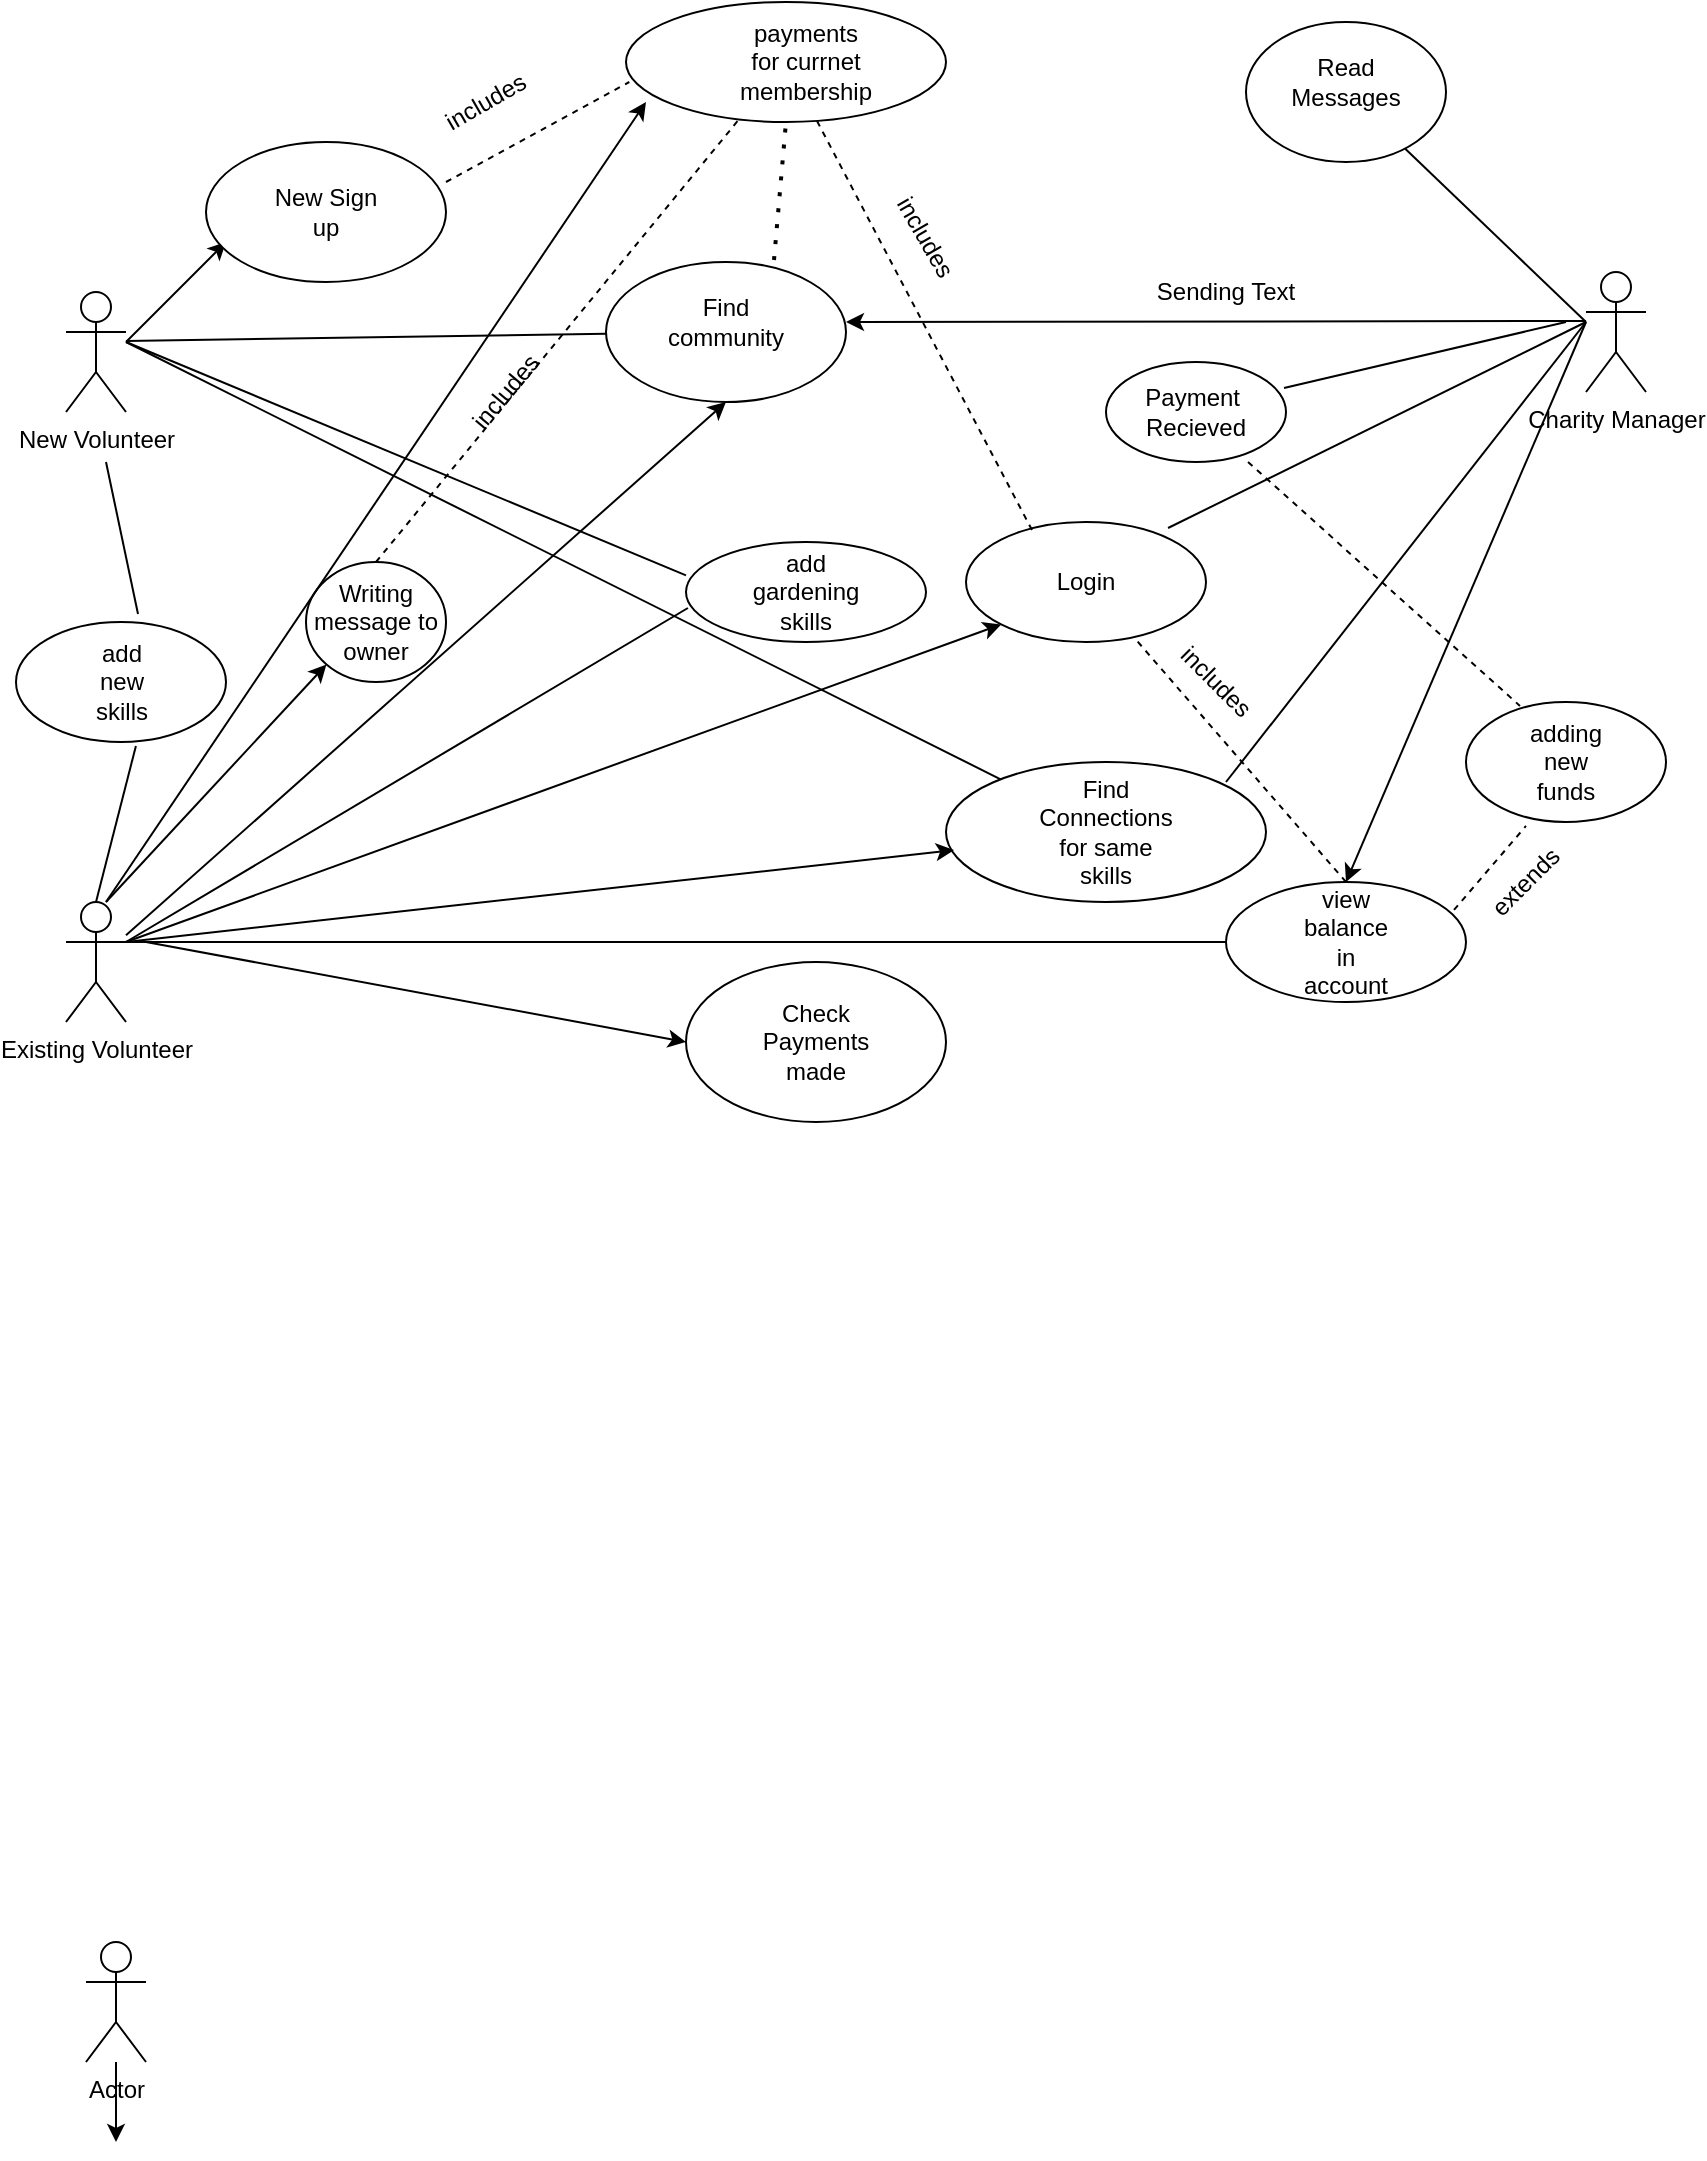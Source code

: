 <mxfile version="14.9.0" type="github">
  <diagram id="uY1XVgS073A_Wf4YaKV7" name="Page-1">
    <mxGraphModel dx="1718" dy="1596" grid="1" gridSize="10" guides="1" tooltips="1" connect="1" arrows="1" fold="1" page="1" pageScale="1" pageWidth="850" pageHeight="1100" math="0" shadow="0">
      <root>
        <mxCell id="0" />
        <mxCell id="1" parent="0" />
        <mxCell id="a72-MfRlyAKctN8nn2GD-4" style="edgeStyle=orthogonalEdgeStyle;rounded=0;orthogonalLoop=1;jettySize=auto;html=1;" edge="1" parent="1" source="a72-MfRlyAKctN8nn2GD-1">
          <mxGeometry relative="1" as="geometry">
            <mxPoint x="55" y="190" as="targetPoint" />
          </mxGeometry>
        </mxCell>
        <mxCell id="a72-MfRlyAKctN8nn2GD-1" value="Actor" style="shape=umlActor;verticalLabelPosition=bottom;verticalAlign=top;html=1;outlineConnect=0;" vertex="1" parent="1">
          <mxGeometry x="40" y="90" width="30" height="60" as="geometry" />
        </mxCell>
        <object label="New Volunteer" id="a72-MfRlyAKctN8nn2GD-5">
          <mxCell style="shape=umlActor;verticalLabelPosition=bottom;verticalAlign=top;html=1;outlineConnect=0;" vertex="1" parent="1">
            <mxGeometry x="30" y="-735" width="30" height="60" as="geometry" />
          </mxCell>
        </object>
        <mxCell id="a72-MfRlyAKctN8nn2GD-6" value="Existing Volunteer" style="shape=umlActor;verticalLabelPosition=bottom;verticalAlign=top;html=1;outlineConnect=0;" vertex="1" parent="1">
          <mxGeometry x="30" y="-430" width="30" height="60" as="geometry" />
        </mxCell>
        <mxCell id="a72-MfRlyAKctN8nn2GD-9" value="" style="endArrow=classic;html=1;" edge="1" parent="1">
          <mxGeometry width="50" height="50" relative="1" as="geometry">
            <mxPoint x="60" y="-710" as="sourcePoint" />
            <mxPoint x="110" y="-760" as="targetPoint" />
          </mxGeometry>
        </mxCell>
        <mxCell id="a72-MfRlyAKctN8nn2GD-10" value="" style="ellipse;whiteSpace=wrap;html=1;" vertex="1" parent="1">
          <mxGeometry x="100" y="-810" width="120" height="70" as="geometry" />
        </mxCell>
        <mxCell id="a72-MfRlyAKctN8nn2GD-12" value="New Sign up" style="text;html=1;strokeColor=none;fillColor=none;align=center;verticalAlign=middle;whiteSpace=wrap;rounded=0;" vertex="1" parent="1">
          <mxGeometry x="125" y="-790" width="70" height="30" as="geometry" />
        </mxCell>
        <mxCell id="a72-MfRlyAKctN8nn2GD-13" value="" style="endArrow=none;dashed=1;html=1;" edge="1" parent="1">
          <mxGeometry width="50" height="50" relative="1" as="geometry">
            <mxPoint x="220" y="-790" as="sourcePoint" />
            <mxPoint x="311.667" y="-840" as="targetPoint" />
          </mxGeometry>
        </mxCell>
        <mxCell id="a72-MfRlyAKctN8nn2GD-16" value="includes" style="text;html=1;strokeColor=none;fillColor=none;align=center;verticalAlign=middle;whiteSpace=wrap;rounded=0;rotation=-30;" vertex="1" parent="1">
          <mxGeometry x="220" y="-840" width="40" height="20" as="geometry" />
        </mxCell>
        <mxCell id="a72-MfRlyAKctN8nn2GD-17" value="" style="ellipse;whiteSpace=wrap;html=1;" vertex="1" parent="1">
          <mxGeometry x="310" y="-880" width="160" height="60" as="geometry" />
        </mxCell>
        <mxCell id="a72-MfRlyAKctN8nn2GD-18" value="payments for currnet membership" style="text;html=1;strokeColor=none;fillColor=none;align=center;verticalAlign=middle;whiteSpace=wrap;rounded=0;" vertex="1" parent="1">
          <mxGeometry x="380" y="-860" width="40" height="20" as="geometry" />
        </mxCell>
        <mxCell id="a72-MfRlyAKctN8nn2GD-20" value="" style="endArrow=none;html=1;" edge="1" parent="1" target="a72-MfRlyAKctN8nn2GD-21">
          <mxGeometry width="50" height="50" relative="1" as="geometry">
            <mxPoint x="60" y="-710.5" as="sourcePoint" />
            <mxPoint x="300" y="-710" as="targetPoint" />
          </mxGeometry>
        </mxCell>
        <mxCell id="a72-MfRlyAKctN8nn2GD-21" value="" style="ellipse;whiteSpace=wrap;html=1;" vertex="1" parent="1">
          <mxGeometry x="300" y="-750" width="120" height="70" as="geometry" />
        </mxCell>
        <mxCell id="a72-MfRlyAKctN8nn2GD-22" value="Find community" style="text;html=1;strokeColor=none;fillColor=none;align=center;verticalAlign=middle;whiteSpace=wrap;rounded=0;" vertex="1" parent="1">
          <mxGeometry x="340" y="-730" width="40" height="20" as="geometry" />
        </mxCell>
        <mxCell id="a72-MfRlyAKctN8nn2GD-24" value="Charity Manager" style="shape=umlActor;verticalLabelPosition=bottom;verticalAlign=top;html=1;outlineConnect=0;" vertex="1" parent="1">
          <mxGeometry x="790" y="-745" width="30" height="60" as="geometry" />
        </mxCell>
        <mxCell id="a72-MfRlyAKctN8nn2GD-26" value="" style="endArrow=classic;html=1;" edge="1" parent="1">
          <mxGeometry width="50" height="50" relative="1" as="geometry">
            <mxPoint x="790" y="-720.5" as="sourcePoint" />
            <mxPoint x="420" y="-720" as="targetPoint" />
          </mxGeometry>
        </mxCell>
        <mxCell id="a72-MfRlyAKctN8nn2GD-27" value="Sending Text" style="text;html=1;strokeColor=none;fillColor=none;align=center;verticalAlign=middle;whiteSpace=wrap;rounded=0;" vertex="1" parent="1">
          <mxGeometry x="570" y="-745" width="80" height="20" as="geometry" />
        </mxCell>
        <mxCell id="a72-MfRlyAKctN8nn2GD-29" value="" style="ellipse;whiteSpace=wrap;html=1;" vertex="1" parent="1">
          <mxGeometry x="150" y="-600" width="70" height="60" as="geometry" />
        </mxCell>
        <mxCell id="a72-MfRlyAKctN8nn2GD-30" value="Writing message to owner" style="text;html=1;strokeColor=none;fillColor=none;align=center;verticalAlign=middle;whiteSpace=wrap;rounded=0;" vertex="1" parent="1">
          <mxGeometry x="150" y="-580" width="70" height="20" as="geometry" />
        </mxCell>
        <mxCell id="a72-MfRlyAKctN8nn2GD-31" style="edgeStyle=orthogonalEdgeStyle;rounded=0;orthogonalLoop=1;jettySize=auto;html=1;exitX=0.5;exitY=1;exitDx=0;exitDy=0;" edge="1" parent="1" source="a72-MfRlyAKctN8nn2GD-30" target="a72-MfRlyAKctN8nn2GD-30">
          <mxGeometry relative="1" as="geometry" />
        </mxCell>
        <mxCell id="a72-MfRlyAKctN8nn2GD-32" value="" style="endArrow=classic;html=1;entryX=0;entryY=1;entryDx=0;entryDy=0;" edge="1" parent="1" target="a72-MfRlyAKctN8nn2GD-29">
          <mxGeometry width="50" height="50" relative="1" as="geometry">
            <mxPoint x="50" y="-430" as="sourcePoint" />
            <mxPoint x="160" y="-540" as="targetPoint" />
          </mxGeometry>
        </mxCell>
        <mxCell id="a72-MfRlyAKctN8nn2GD-34" value="" style="endArrow=none;dashed=1;html=1;exitX=0.5;exitY=0;exitDx=0;exitDy=0;" edge="1" parent="1" source="a72-MfRlyAKctN8nn2GD-29" target="a72-MfRlyAKctN8nn2GD-17">
          <mxGeometry width="50" height="50" relative="1" as="geometry">
            <mxPoint x="220" y="-610" as="sourcePoint" />
            <mxPoint x="270" y="-660" as="targetPoint" />
          </mxGeometry>
        </mxCell>
        <mxCell id="a72-MfRlyAKctN8nn2GD-35" value="includes" style="text;html=1;strokeColor=none;fillColor=none;align=center;verticalAlign=middle;whiteSpace=wrap;rounded=0;rotation=-50;" vertex="1" parent="1">
          <mxGeometry x="230" y="-695" width="40" height="20" as="geometry" />
        </mxCell>
        <mxCell id="a72-MfRlyAKctN8nn2GD-36" value="" style="ellipse;whiteSpace=wrap;html=1;" vertex="1" parent="1">
          <mxGeometry x="5" y="-570" width="105" height="60" as="geometry" />
        </mxCell>
        <mxCell id="a72-MfRlyAKctN8nn2GD-37" value="add new skills" style="text;html=1;strokeColor=none;fillColor=none;align=center;verticalAlign=middle;whiteSpace=wrap;rounded=0;" vertex="1" parent="1">
          <mxGeometry x="37.5" y="-550" width="40" height="20" as="geometry" />
        </mxCell>
        <mxCell id="a72-MfRlyAKctN8nn2GD-38" value="" style="endArrow=none;html=1;entryX=0.571;entryY=1.033;entryDx=0;entryDy=0;entryPerimeter=0;exitX=0.5;exitY=0;exitDx=0;exitDy=0;exitPerimeter=0;" edge="1" parent="1" source="a72-MfRlyAKctN8nn2GD-6" target="a72-MfRlyAKctN8nn2GD-36">
          <mxGeometry width="50" height="50" relative="1" as="geometry">
            <mxPoint x="50" y="-440" as="sourcePoint" />
            <mxPoint x="70" y="-480" as="targetPoint" />
          </mxGeometry>
        </mxCell>
        <mxCell id="a72-MfRlyAKctN8nn2GD-39" value="" style="endArrow=none;html=1;exitX=0.581;exitY=-0.067;exitDx=0;exitDy=0;exitPerimeter=0;" edge="1" parent="1" source="a72-MfRlyAKctN8nn2GD-36">
          <mxGeometry width="50" height="50" relative="1" as="geometry">
            <mxPoint x="30" y="-610" as="sourcePoint" />
            <mxPoint x="50" y="-650" as="targetPoint" />
          </mxGeometry>
        </mxCell>
        <mxCell id="a72-MfRlyAKctN8nn2GD-40" value="" style="ellipse;whiteSpace=wrap;html=1;" vertex="1" parent="1">
          <mxGeometry x="340" y="-610" width="120" height="50" as="geometry" />
        </mxCell>
        <mxCell id="a72-MfRlyAKctN8nn2GD-41" value="add gardening skills" style="text;html=1;strokeColor=none;fillColor=none;align=center;verticalAlign=middle;whiteSpace=wrap;rounded=0;" vertex="1" parent="1">
          <mxGeometry x="380" y="-590" width="40" height="10" as="geometry" />
        </mxCell>
        <mxCell id="a72-MfRlyAKctN8nn2GD-42" value="" style="endArrow=none;html=1;entryX=0;entryY=0.333;entryDx=0;entryDy=0;entryPerimeter=0;" edge="1" parent="1" target="a72-MfRlyAKctN8nn2GD-40">
          <mxGeometry width="50" height="50" relative="1" as="geometry">
            <mxPoint x="60" y="-710" as="sourcePoint" />
            <mxPoint x="120" y="-700" as="targetPoint" />
          </mxGeometry>
        </mxCell>
        <mxCell id="a72-MfRlyAKctN8nn2GD-43" value="" style="endArrow=none;html=1;entryX=0.008;entryY=0.66;entryDx=0;entryDy=0;entryPerimeter=0;" edge="1" parent="1" target="a72-MfRlyAKctN8nn2GD-40">
          <mxGeometry width="50" height="50" relative="1" as="geometry">
            <mxPoint x="60" y="-410" as="sourcePoint" />
            <mxPoint x="340" y="-570" as="targetPoint" />
          </mxGeometry>
        </mxCell>
        <mxCell id="a72-MfRlyAKctN8nn2GD-44" value="" style="endArrow=classic;html=1;" edge="1" parent="1">
          <mxGeometry width="50" height="50" relative="1" as="geometry">
            <mxPoint x="50" y="-430" as="sourcePoint" />
            <mxPoint x="320" y="-830" as="targetPoint" />
          </mxGeometry>
        </mxCell>
        <mxCell id="a72-MfRlyAKctN8nn2GD-45" value="" style="ellipse;whiteSpace=wrap;html=1;" vertex="1" parent="1">
          <mxGeometry x="480" y="-620" width="120" height="60" as="geometry" />
        </mxCell>
        <mxCell id="a72-MfRlyAKctN8nn2GD-46" value="Login" style="text;html=1;strokeColor=none;fillColor=none;align=center;verticalAlign=middle;whiteSpace=wrap;rounded=0;" vertex="1" parent="1">
          <mxGeometry x="520" y="-600" width="40" height="20" as="geometry" />
        </mxCell>
        <mxCell id="a72-MfRlyAKctN8nn2GD-47" value="" style="endArrow=classic;html=1;entryX=0;entryY=1;entryDx=0;entryDy=0;" edge="1" parent="1" target="a72-MfRlyAKctN8nn2GD-45">
          <mxGeometry width="50" height="50" relative="1" as="geometry">
            <mxPoint x="60" y="-410" as="sourcePoint" />
            <mxPoint x="130" y="-420" as="targetPoint" />
          </mxGeometry>
        </mxCell>
        <mxCell id="a72-MfRlyAKctN8nn2GD-48" value="" style="endArrow=none;html=1;exitX=0.842;exitY=0.05;exitDx=0;exitDy=0;exitPerimeter=0;" edge="1" parent="1" source="a72-MfRlyAKctN8nn2GD-45">
          <mxGeometry width="50" height="50" relative="1" as="geometry">
            <mxPoint x="590" y="-620" as="sourcePoint" />
            <mxPoint x="790" y="-720" as="targetPoint" />
          </mxGeometry>
        </mxCell>
        <mxCell id="a72-MfRlyAKctN8nn2GD-49" value="" style="endArrow=none;dashed=1;html=1;dashPattern=1 3;strokeWidth=2;exitX=0.7;exitY=-0.014;exitDx=0;exitDy=0;exitPerimeter=0;entryX=0.5;entryY=1;entryDx=0;entryDy=0;" edge="1" parent="1" source="a72-MfRlyAKctN8nn2GD-21" target="a72-MfRlyAKctN8nn2GD-17">
          <mxGeometry width="50" height="50" relative="1" as="geometry">
            <mxPoint x="390" y="-770" as="sourcePoint" />
            <mxPoint x="384" y="-810" as="targetPoint" />
          </mxGeometry>
        </mxCell>
        <mxCell id="a72-MfRlyAKctN8nn2GD-50" value="" style="endArrow=none;dashed=1;html=1;exitX=0.275;exitY=0.067;exitDx=0;exitDy=0;exitPerimeter=0;" edge="1" parent="1" source="a72-MfRlyAKctN8nn2GD-45" target="a72-MfRlyAKctN8nn2GD-17">
          <mxGeometry width="50" height="50" relative="1" as="geometry">
            <mxPoint x="420" y="-770" as="sourcePoint" />
            <mxPoint x="470" y="-820" as="targetPoint" />
          </mxGeometry>
        </mxCell>
        <mxCell id="a72-MfRlyAKctN8nn2GD-51" value="includes" style="text;html=1;strokeColor=none;fillColor=none;align=center;verticalAlign=middle;whiteSpace=wrap;rounded=0;rotation=60;" vertex="1" parent="1">
          <mxGeometry x="440" y="-775" width="40" height="25" as="geometry" />
        </mxCell>
        <mxCell id="a72-MfRlyAKctN8nn2GD-52" value="" style="ellipse;whiteSpace=wrap;html=1;" vertex="1" parent="1">
          <mxGeometry x="470" y="-500" width="160" height="70" as="geometry" />
        </mxCell>
        <mxCell id="a72-MfRlyAKctN8nn2GD-53" value="Find Connections for same skills" style="text;html=1;strokeColor=none;fillColor=none;align=center;verticalAlign=middle;whiteSpace=wrap;rounded=0;" vertex="1" parent="1">
          <mxGeometry x="530" y="-475" width="40" height="20" as="geometry" />
        </mxCell>
        <mxCell id="a72-MfRlyAKctN8nn2GD-54" value="" style="endArrow=classic;html=1;entryX=0.025;entryY=0.629;entryDx=0;entryDy=0;entryPerimeter=0;" edge="1" parent="1" target="a72-MfRlyAKctN8nn2GD-52">
          <mxGeometry width="50" height="50" relative="1" as="geometry">
            <mxPoint x="60" y="-410" as="sourcePoint" />
            <mxPoint x="120" y="-420" as="targetPoint" />
          </mxGeometry>
        </mxCell>
        <mxCell id="a72-MfRlyAKctN8nn2GD-55" value="" style="endArrow=none;html=1;" edge="1" parent="1">
          <mxGeometry width="50" height="50" relative="1" as="geometry">
            <mxPoint x="610" y="-490" as="sourcePoint" />
            <mxPoint x="790" y="-720" as="targetPoint" />
          </mxGeometry>
        </mxCell>
        <mxCell id="a72-MfRlyAKctN8nn2GD-56" value="" style="endArrow=none;html=1;" edge="1" parent="1">
          <mxGeometry width="50" height="50" relative="1" as="geometry">
            <mxPoint x="60" y="-410" as="sourcePoint" />
            <mxPoint x="610" y="-410" as="targetPoint" />
          </mxGeometry>
        </mxCell>
        <mxCell id="a72-MfRlyAKctN8nn2GD-57" value="" style="ellipse;whiteSpace=wrap;html=1;" vertex="1" parent="1">
          <mxGeometry x="610" y="-440" width="120" height="60" as="geometry" />
        </mxCell>
        <mxCell id="a72-MfRlyAKctN8nn2GD-58" value="view balance in account" style="text;html=1;strokeColor=none;fillColor=none;align=center;verticalAlign=middle;whiteSpace=wrap;rounded=0;" vertex="1" parent="1">
          <mxGeometry x="650" y="-420" width="40" height="20" as="geometry" />
        </mxCell>
        <mxCell id="a72-MfRlyAKctN8nn2GD-59" value="" style="endArrow=none;dashed=1;html=1;exitX=0.5;exitY=0;exitDx=0;exitDy=0;" edge="1" parent="1" source="a72-MfRlyAKctN8nn2GD-57" target="a72-MfRlyAKctN8nn2GD-45">
          <mxGeometry width="50" height="50" relative="1" as="geometry">
            <mxPoint x="570" y="-520" as="sourcePoint" />
            <mxPoint x="620" y="-570" as="targetPoint" />
          </mxGeometry>
        </mxCell>
        <mxCell id="a72-MfRlyAKctN8nn2GD-60" value="includes" style="text;html=1;strokeColor=none;fillColor=none;align=center;verticalAlign=middle;whiteSpace=wrap;rounded=0;rotation=45;" vertex="1" parent="1">
          <mxGeometry x="580" y="-550" width="50" height="20" as="geometry" />
        </mxCell>
        <mxCell id="a72-MfRlyAKctN8nn2GD-63" value="" style="ellipse;whiteSpace=wrap;html=1;" vertex="1" parent="1">
          <mxGeometry x="730" y="-530" width="100" height="60" as="geometry" />
        </mxCell>
        <mxCell id="a72-MfRlyAKctN8nn2GD-64" value="adding new funds" style="text;html=1;strokeColor=none;fillColor=none;align=center;verticalAlign=middle;whiteSpace=wrap;rounded=0;" vertex="1" parent="1">
          <mxGeometry x="760" y="-510" width="40" height="20" as="geometry" />
        </mxCell>
        <mxCell id="a72-MfRlyAKctN8nn2GD-65" value="" style="endArrow=none;dashed=1;html=1;entryX=0.3;entryY=1.033;entryDx=0;entryDy=0;entryPerimeter=0;exitX=0.95;exitY=0.233;exitDx=0;exitDy=0;exitPerimeter=0;" edge="1" parent="1" source="a72-MfRlyAKctN8nn2GD-57" target="a72-MfRlyAKctN8nn2GD-63">
          <mxGeometry width="50" height="50" relative="1" as="geometry">
            <mxPoint x="730" y="-440" as="sourcePoint" />
            <mxPoint x="770" y="-470" as="targetPoint" />
          </mxGeometry>
        </mxCell>
        <mxCell id="a72-MfRlyAKctN8nn2GD-67" value="" style="ellipse;whiteSpace=wrap;html=1;" vertex="1" parent="1">
          <mxGeometry x="550" y="-700" width="90" height="50" as="geometry" />
        </mxCell>
        <mxCell id="a72-MfRlyAKctN8nn2GD-68" value="Payment&amp;nbsp;&lt;br&gt;Recieved" style="text;html=1;strokeColor=none;fillColor=none;align=center;verticalAlign=middle;whiteSpace=wrap;rounded=0;" vertex="1" parent="1">
          <mxGeometry x="575" y="-685" width="40" height="20" as="geometry" />
        </mxCell>
        <mxCell id="a72-MfRlyAKctN8nn2GD-69" value="extends&lt;br&gt;" style="text;html=1;strokeColor=none;fillColor=none;align=center;verticalAlign=middle;whiteSpace=wrap;rounded=0;rotation=-45;" vertex="1" parent="1">
          <mxGeometry x="740" y="-450" width="40" height="20" as="geometry" />
        </mxCell>
        <mxCell id="a72-MfRlyAKctN8nn2GD-70" value="" style="endArrow=none;dashed=1;html=1;entryX=0.27;entryY=0.033;entryDx=0;entryDy=0;entryPerimeter=0;exitX=0.789;exitY=1;exitDx=0;exitDy=0;exitPerimeter=0;" edge="1" parent="1" source="a72-MfRlyAKctN8nn2GD-67" target="a72-MfRlyAKctN8nn2GD-63">
          <mxGeometry width="50" height="50" relative="1" as="geometry">
            <mxPoint x="710" y="-530" as="sourcePoint" />
            <mxPoint x="760" y="-580" as="targetPoint" />
          </mxGeometry>
        </mxCell>
        <mxCell id="a72-MfRlyAKctN8nn2GD-71" value="" style="endArrow=classic;html=1;" edge="1" parent="1">
          <mxGeometry width="50" height="50" relative="1" as="geometry">
            <mxPoint x="790" y="-720" as="sourcePoint" />
            <mxPoint x="670" y="-440" as="targetPoint" />
          </mxGeometry>
        </mxCell>
        <mxCell id="a72-MfRlyAKctN8nn2GD-72" value="" style="endArrow=classic;html=1;" edge="1" parent="1">
          <mxGeometry width="50" height="50" relative="1" as="geometry">
            <mxPoint x="70" y="-410" as="sourcePoint" />
            <mxPoint x="340" y="-360" as="targetPoint" />
          </mxGeometry>
        </mxCell>
        <mxCell id="a72-MfRlyAKctN8nn2GD-76" value="" style="ellipse;whiteSpace=wrap;html=1;" vertex="1" parent="1">
          <mxGeometry x="340" y="-400" width="130" height="80" as="geometry" />
        </mxCell>
        <mxCell id="a72-MfRlyAKctN8nn2GD-78" value="Check Payments made" style="text;html=1;strokeColor=none;fillColor=none;align=center;verticalAlign=middle;whiteSpace=wrap;rounded=0;" vertex="1" parent="1">
          <mxGeometry x="380" y="-370" width="50" height="20" as="geometry" />
        </mxCell>
        <mxCell id="a72-MfRlyAKctN8nn2GD-79" value="" style="endArrow=none;html=1;exitX=0.989;exitY=0.26;exitDx=0;exitDy=0;exitPerimeter=0;" edge="1" parent="1" source="a72-MfRlyAKctN8nn2GD-67">
          <mxGeometry width="50" height="50" relative="1" as="geometry">
            <mxPoint x="640" y="-660" as="sourcePoint" />
            <mxPoint x="780" y="-720" as="targetPoint" />
          </mxGeometry>
        </mxCell>
        <mxCell id="a72-MfRlyAKctN8nn2GD-81" value="" style="ellipse;whiteSpace=wrap;html=1;" vertex="1" parent="1">
          <mxGeometry x="620" y="-870" width="100" height="70" as="geometry" />
        </mxCell>
        <mxCell id="a72-MfRlyAKctN8nn2GD-82" value="Read Messages" style="text;html=1;strokeColor=none;fillColor=none;align=center;verticalAlign=middle;whiteSpace=wrap;rounded=0;" vertex="1" parent="1">
          <mxGeometry x="650" y="-850" width="40" height="20" as="geometry" />
        </mxCell>
        <mxCell id="a72-MfRlyAKctN8nn2GD-83" value="" style="endArrow=none;html=1;" edge="1" parent="1" source="a72-MfRlyAKctN8nn2GD-81">
          <mxGeometry width="50" height="50" relative="1" as="geometry">
            <mxPoint x="700" y="-760" as="sourcePoint" />
            <mxPoint x="790" y="-720" as="targetPoint" />
          </mxGeometry>
        </mxCell>
        <mxCell id="a72-MfRlyAKctN8nn2GD-84" value="" style="endArrow=none;html=1;" edge="1" parent="1" target="a72-MfRlyAKctN8nn2GD-52">
          <mxGeometry width="50" height="50" relative="1" as="geometry">
            <mxPoint x="60" y="-710" as="sourcePoint" />
            <mxPoint x="200" y="-630" as="targetPoint" />
          </mxGeometry>
        </mxCell>
        <mxCell id="a72-MfRlyAKctN8nn2GD-88" value="" style="endArrow=classic;html=1;entryX=0.5;entryY=1;entryDx=0;entryDy=0;" edge="1" parent="1" source="a72-MfRlyAKctN8nn2GD-6" target="a72-MfRlyAKctN8nn2GD-21">
          <mxGeometry width="50" height="50" relative="1" as="geometry">
            <mxPoint x="70" y="-420" as="sourcePoint" />
            <mxPoint x="120" y="-470" as="targetPoint" />
          </mxGeometry>
        </mxCell>
      </root>
    </mxGraphModel>
  </diagram>
</mxfile>
